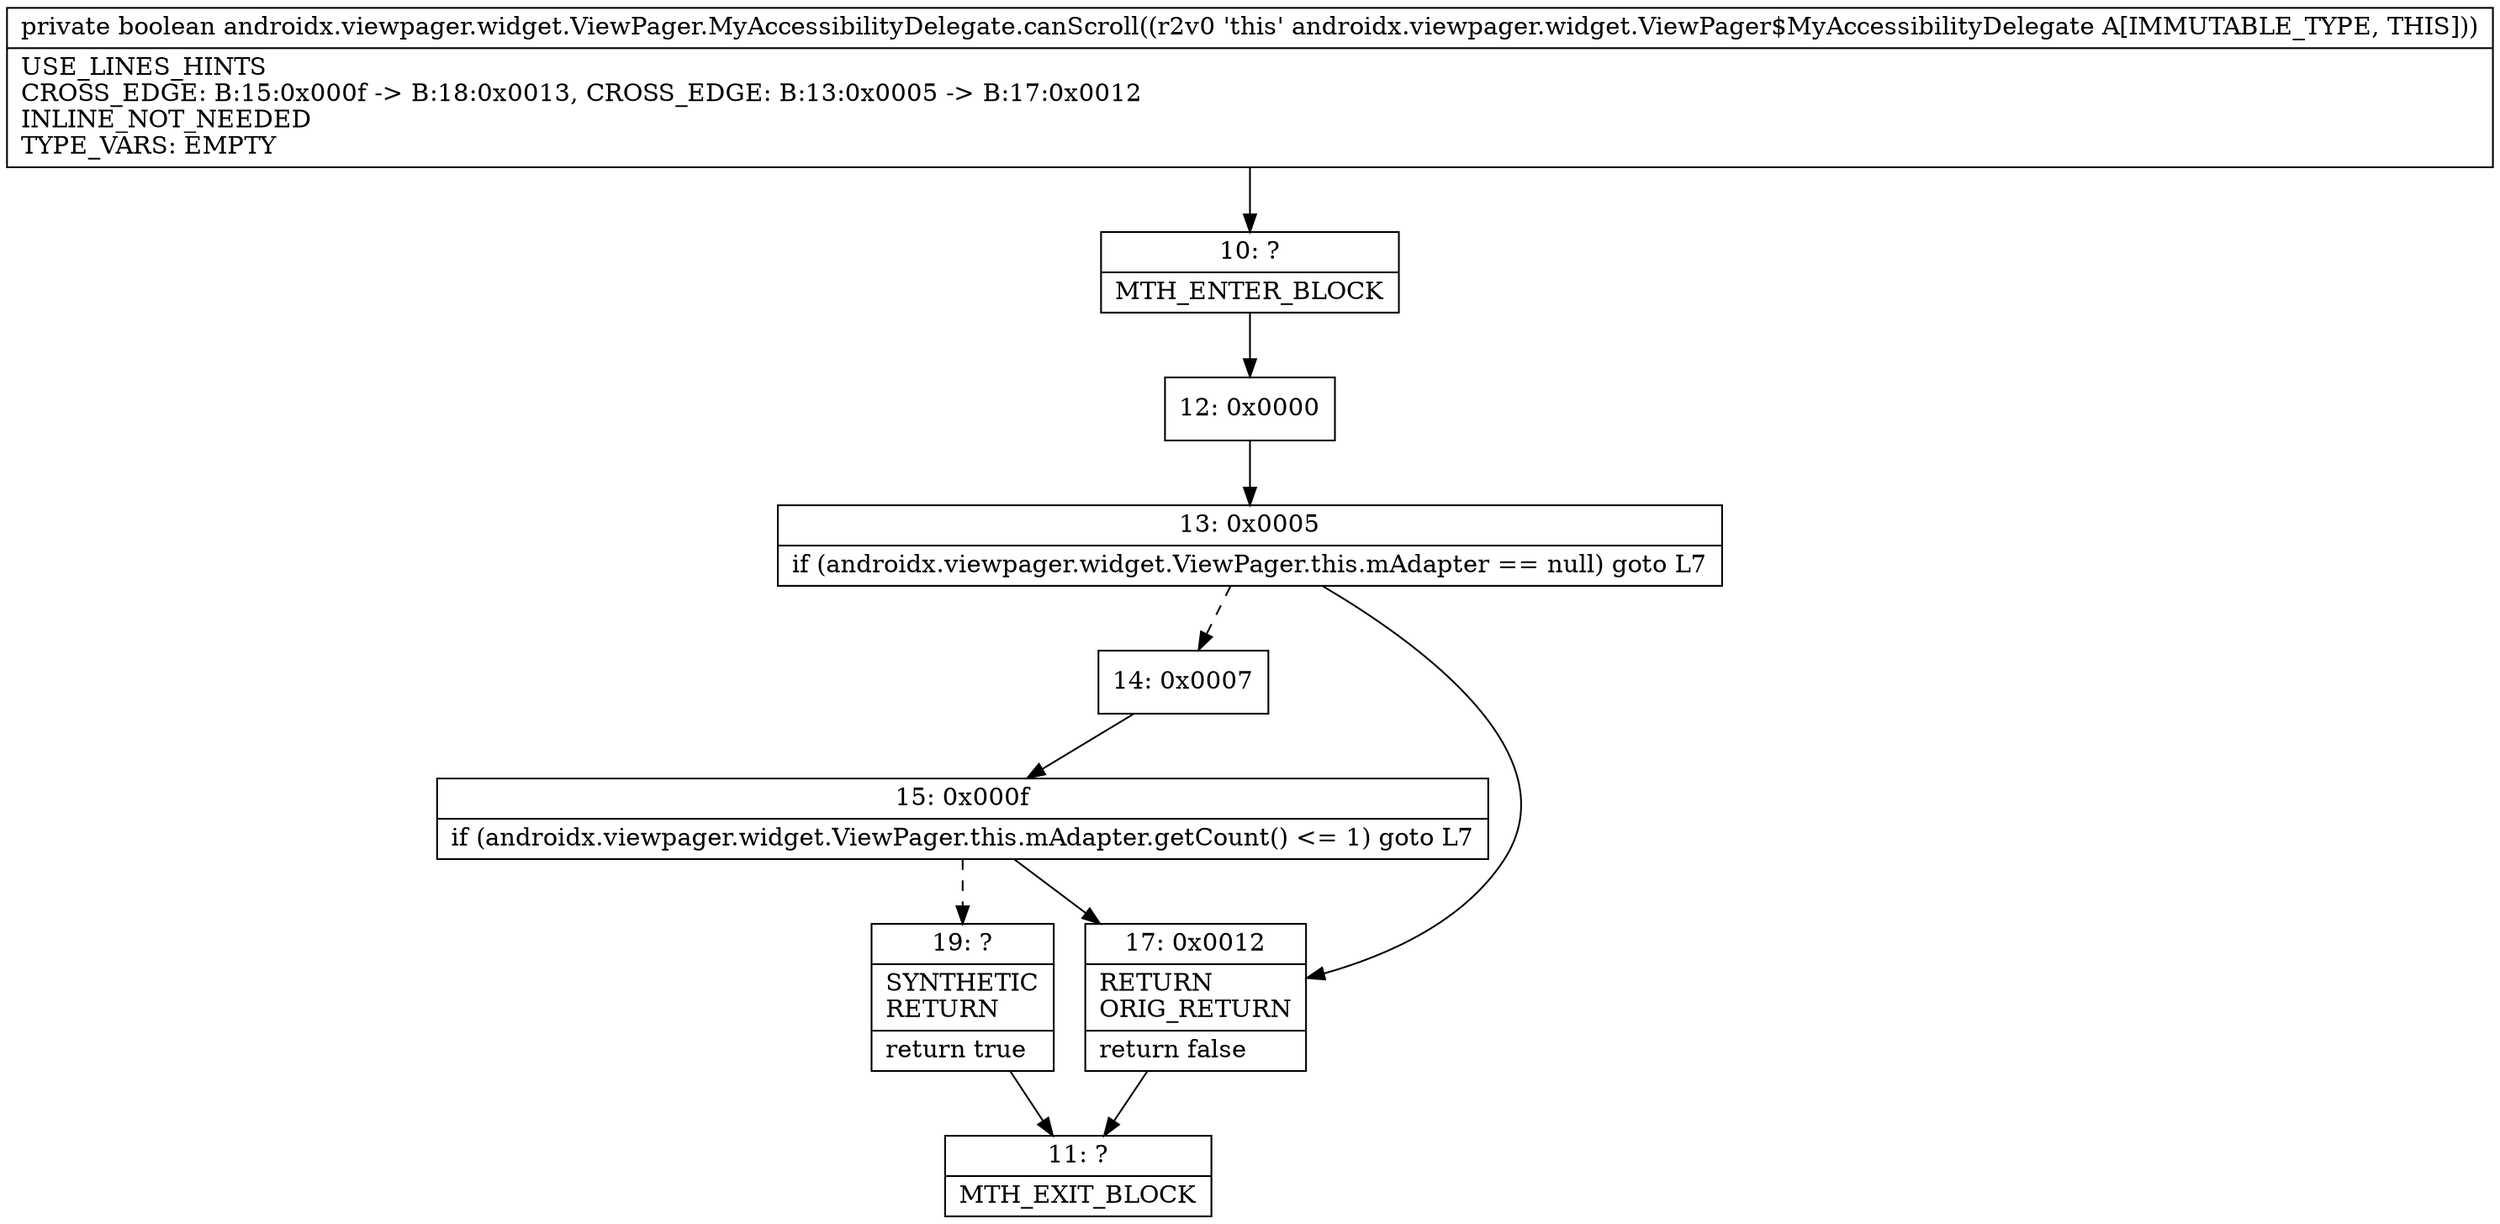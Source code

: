 digraph "CFG forandroidx.viewpager.widget.ViewPager.MyAccessibilityDelegate.canScroll()Z" {
Node_10 [shape=record,label="{10\:\ ?|MTH_ENTER_BLOCK\l}"];
Node_12 [shape=record,label="{12\:\ 0x0000}"];
Node_13 [shape=record,label="{13\:\ 0x0005|if (androidx.viewpager.widget.ViewPager.this.mAdapter == null) goto L7\l}"];
Node_14 [shape=record,label="{14\:\ 0x0007}"];
Node_15 [shape=record,label="{15\:\ 0x000f|if (androidx.viewpager.widget.ViewPager.this.mAdapter.getCount() \<= 1) goto L7\l}"];
Node_19 [shape=record,label="{19\:\ ?|SYNTHETIC\lRETURN\l|return true\l}"];
Node_11 [shape=record,label="{11\:\ ?|MTH_EXIT_BLOCK\l}"];
Node_17 [shape=record,label="{17\:\ 0x0012|RETURN\lORIG_RETURN\l|return false\l}"];
MethodNode[shape=record,label="{private boolean androidx.viewpager.widget.ViewPager.MyAccessibilityDelegate.canScroll((r2v0 'this' androidx.viewpager.widget.ViewPager$MyAccessibilityDelegate A[IMMUTABLE_TYPE, THIS]))  | USE_LINES_HINTS\lCROSS_EDGE: B:15:0x000f \-\> B:18:0x0013, CROSS_EDGE: B:13:0x0005 \-\> B:17:0x0012\lINLINE_NOT_NEEDED\lTYPE_VARS: EMPTY\l}"];
MethodNode -> Node_10;Node_10 -> Node_12;
Node_12 -> Node_13;
Node_13 -> Node_14[style=dashed];
Node_13 -> Node_17;
Node_14 -> Node_15;
Node_15 -> Node_17;
Node_15 -> Node_19[style=dashed];
Node_19 -> Node_11;
Node_17 -> Node_11;
}

